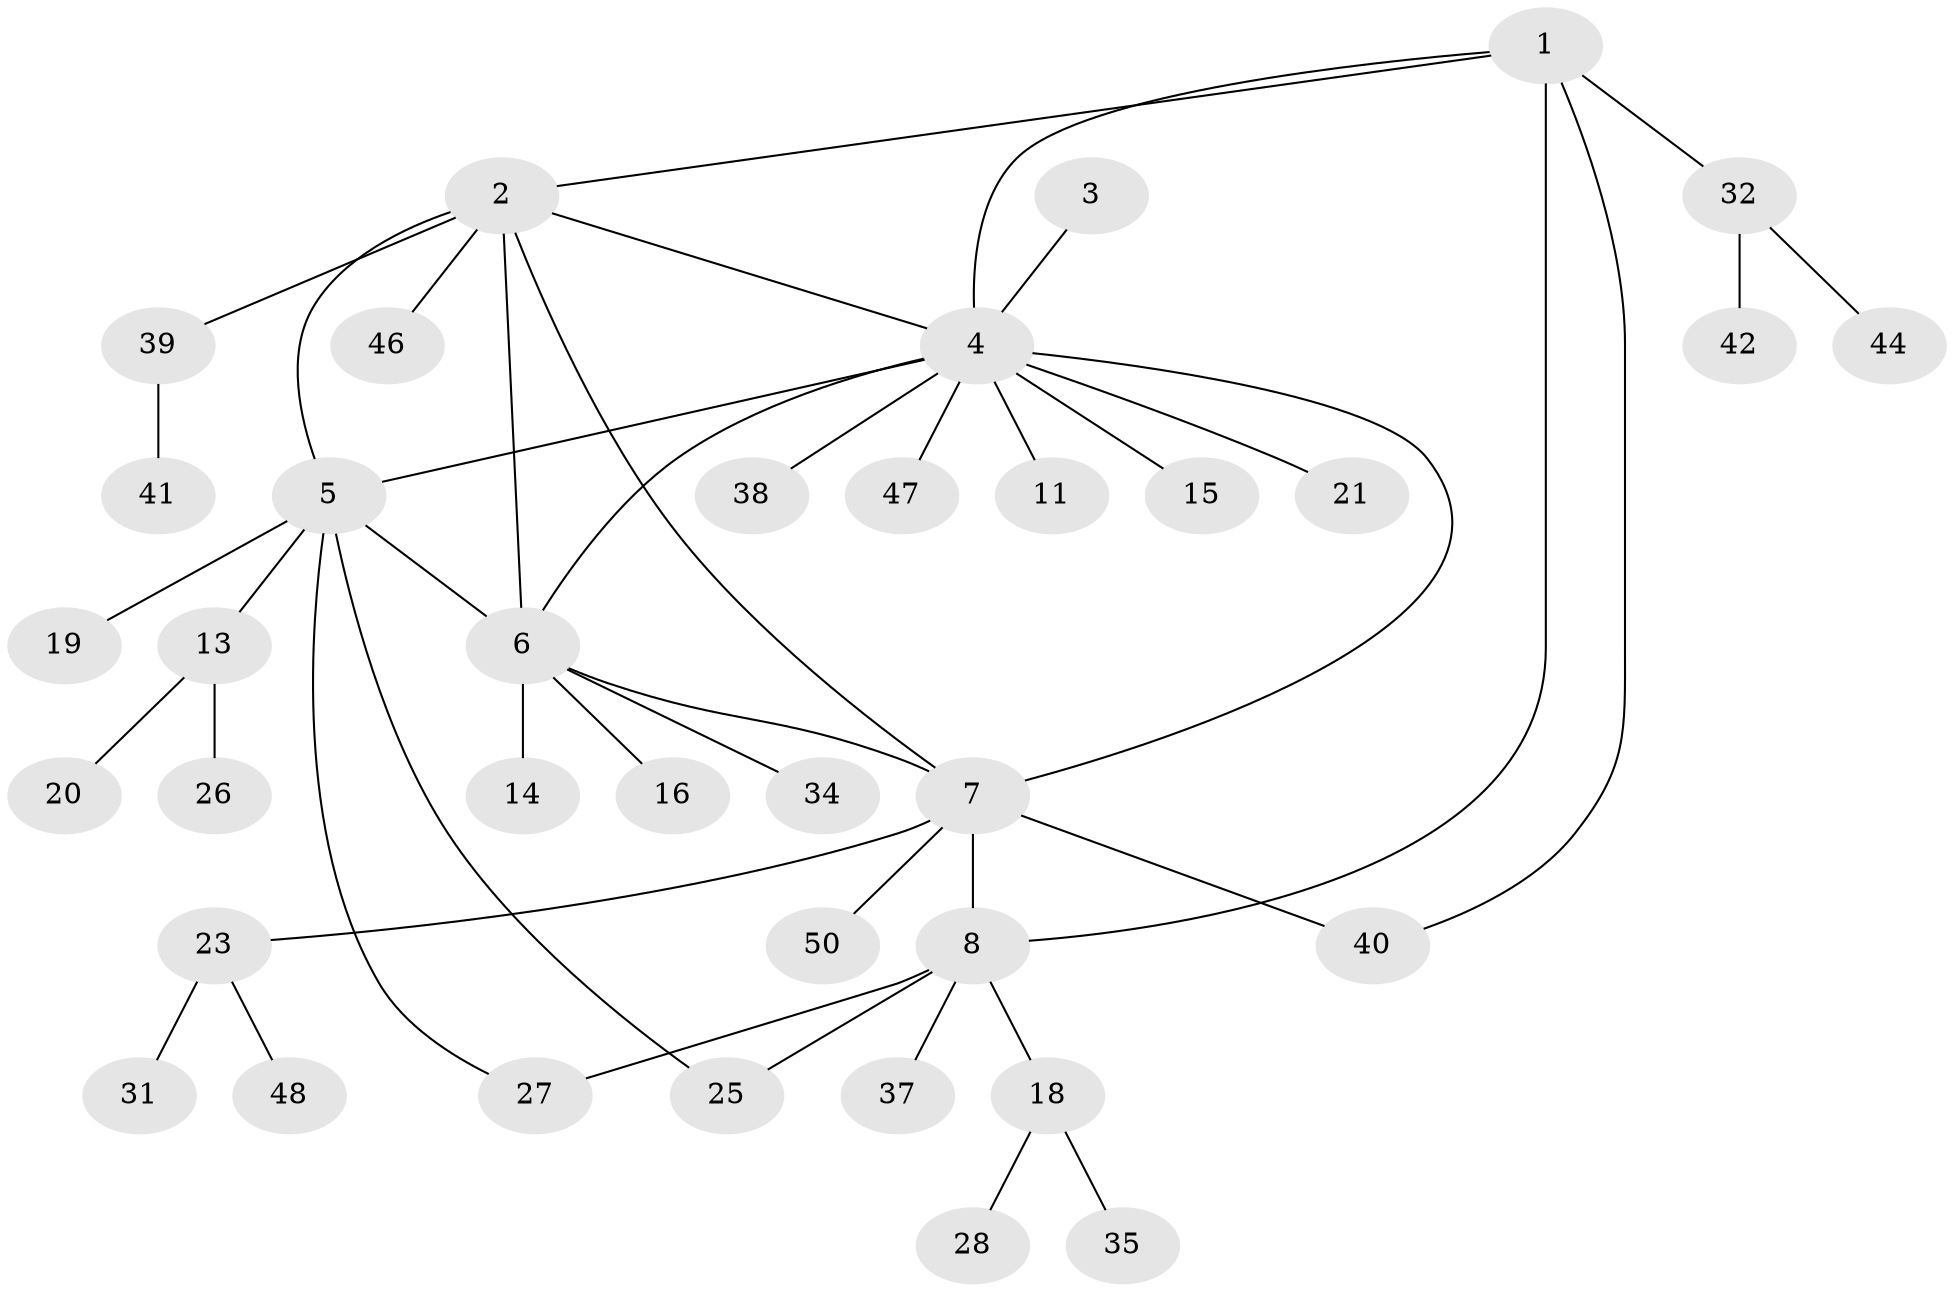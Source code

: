 // Generated by graph-tools (version 1.1) at 2025/52/02/27/25 19:52:18]
// undirected, 37 vertices, 46 edges
graph export_dot {
graph [start="1"]
  node [color=gray90,style=filled];
  1 [super="+52"];
  2 [super="+9"];
  3;
  4 [super="+24"];
  5 [super="+10"];
  6 [super="+12"];
  7 [super="+17"];
  8 [super="+33"];
  11;
  13 [super="+22"];
  14 [super="+49"];
  15;
  16;
  18;
  19 [super="+36"];
  20;
  21;
  23 [super="+43"];
  25;
  26 [super="+51"];
  27 [super="+30"];
  28 [super="+29"];
  31;
  32 [super="+45"];
  34;
  35;
  37;
  38;
  39;
  40;
  41;
  42;
  44;
  46;
  47;
  48;
  50;
  1 -- 2;
  1 -- 8;
  1 -- 32;
  1 -- 40;
  1 -- 4;
  2 -- 4;
  2 -- 6;
  2 -- 39;
  2 -- 46;
  2 -- 5;
  2 -- 7;
  3 -- 4;
  4 -- 6;
  4 -- 7;
  4 -- 11;
  4 -- 15;
  4 -- 21;
  4 -- 38;
  4 -- 47;
  4 -- 5;
  5 -- 6;
  5 -- 19;
  5 -- 27;
  5 -- 13;
  5 -- 25;
  6 -- 7;
  6 -- 14;
  6 -- 16;
  6 -- 34;
  7 -- 8;
  7 -- 40;
  7 -- 50;
  7 -- 23;
  8 -- 18;
  8 -- 25;
  8 -- 27;
  8 -- 37;
  13 -- 20;
  13 -- 26;
  18 -- 28;
  18 -- 35;
  23 -- 31;
  23 -- 48;
  32 -- 42;
  32 -- 44;
  39 -- 41;
}
